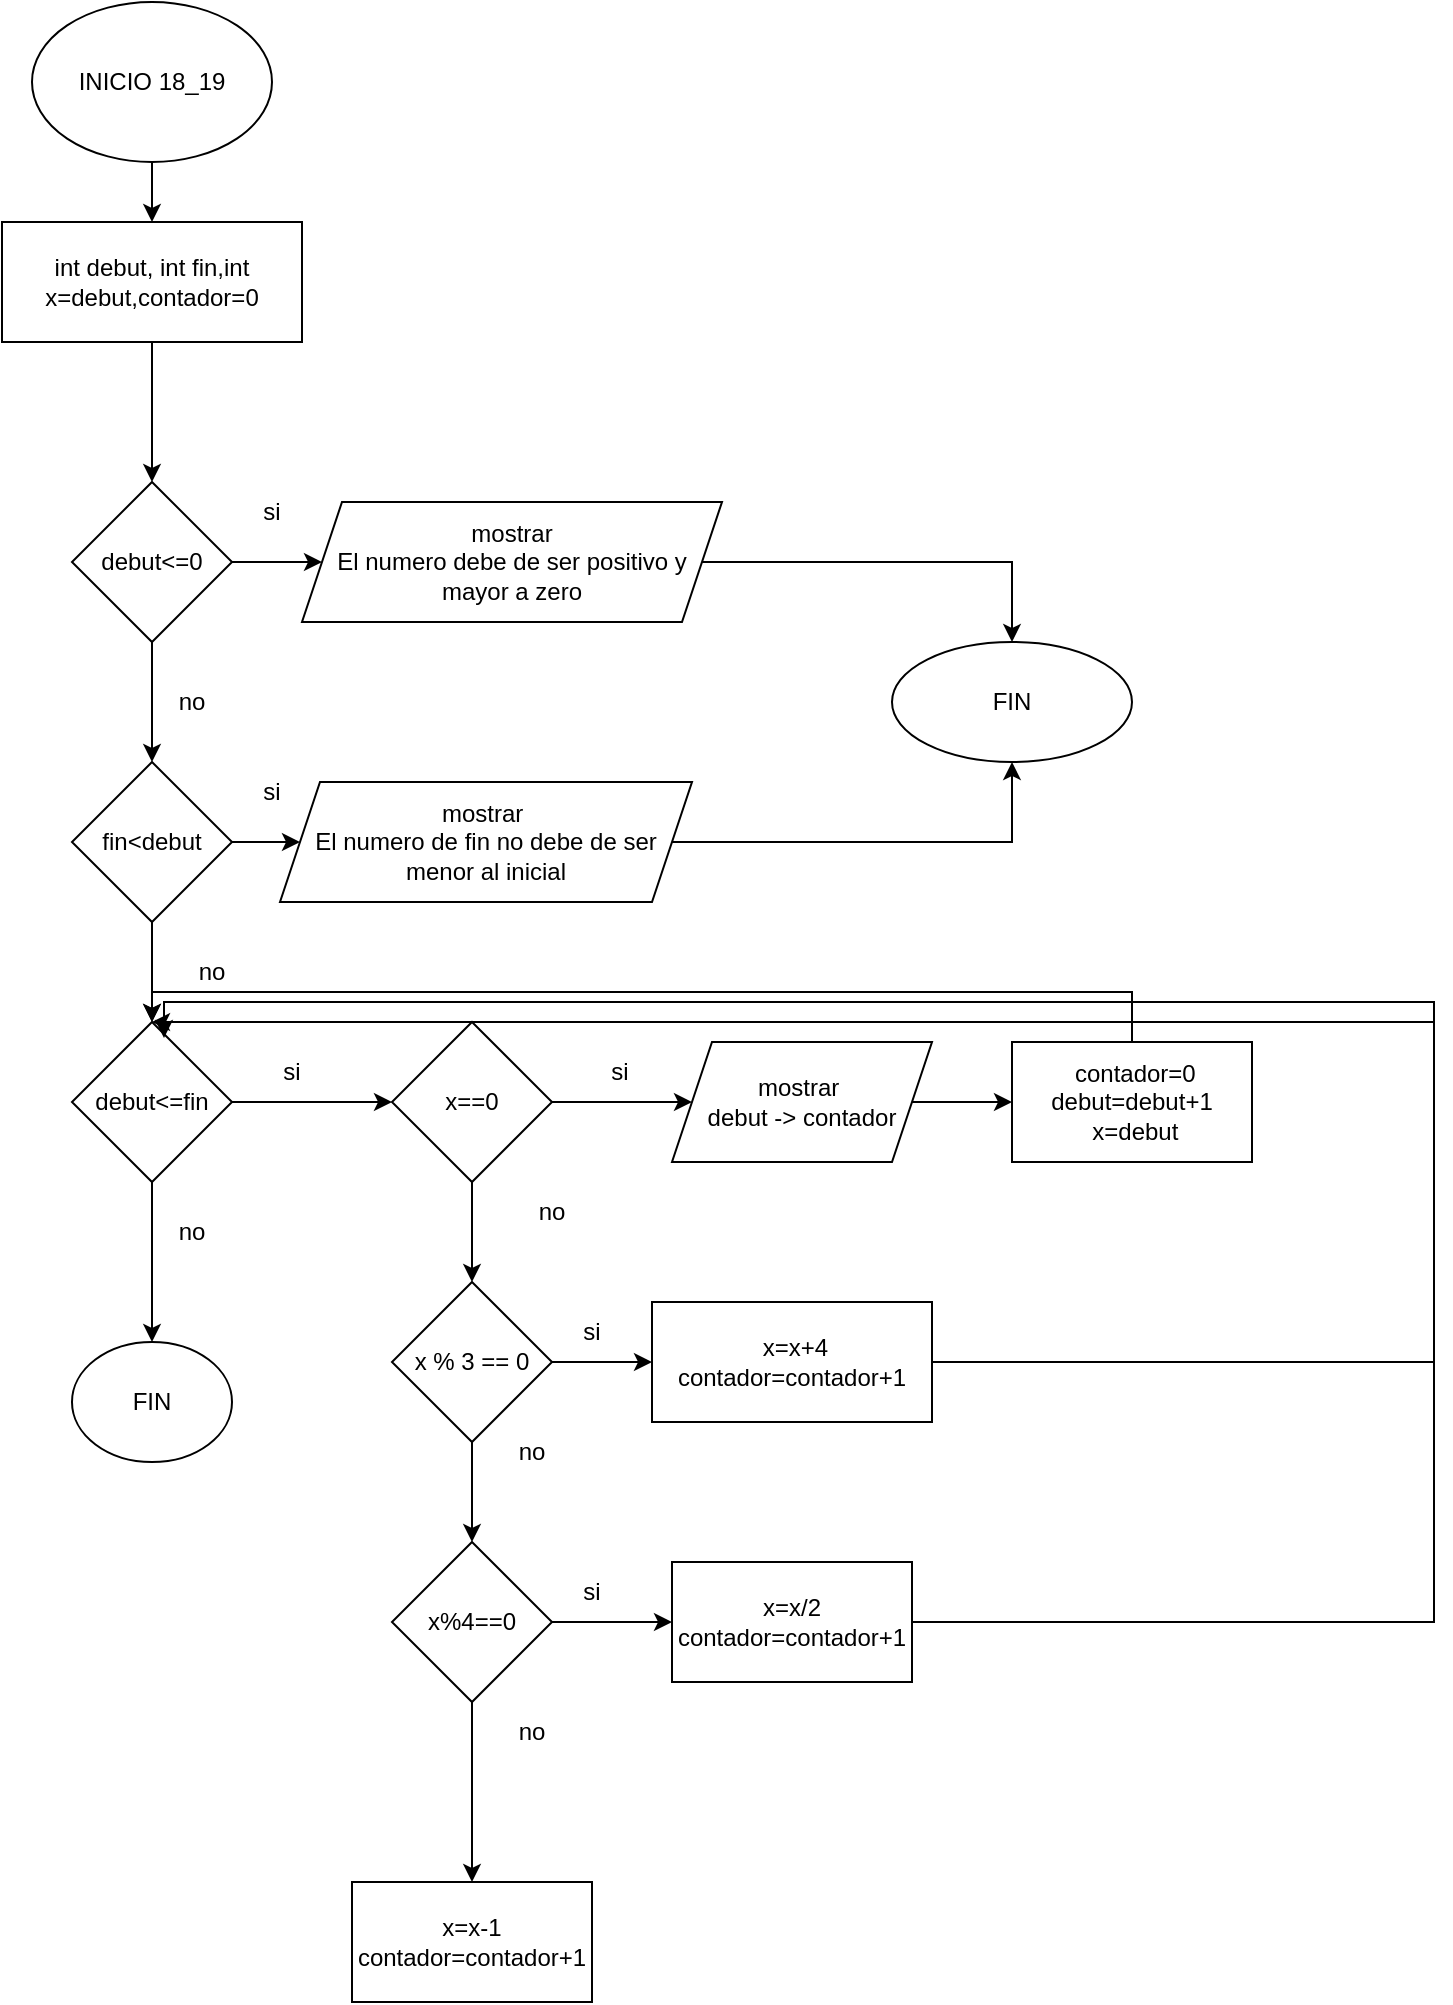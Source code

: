 <mxfile version="24.4.0" type="github">
  <diagram name="Página-1" id="Ei9_hkBRJ7mUx2qGigvX">
    <mxGraphModel dx="730" dy="775" grid="1" gridSize="10" guides="1" tooltips="1" connect="1" arrows="1" fold="1" page="1" pageScale="1" pageWidth="827" pageHeight="1169" math="0" shadow="0">
      <root>
        <mxCell id="0" />
        <mxCell id="1" parent="0" />
        <mxCell id="wLcH9RH19sQNDdShQnH_-3" value="" style="edgeStyle=orthogonalEdgeStyle;rounded=0;orthogonalLoop=1;jettySize=auto;html=1;" edge="1" parent="1" source="wLcH9RH19sQNDdShQnH_-1" target="wLcH9RH19sQNDdShQnH_-2">
          <mxGeometry relative="1" as="geometry" />
        </mxCell>
        <mxCell id="wLcH9RH19sQNDdShQnH_-1" value="INICIO 18_19" style="ellipse;whiteSpace=wrap;html=1;" vertex="1" parent="1">
          <mxGeometry x="90" y="30" width="120" height="80" as="geometry" />
        </mxCell>
        <mxCell id="wLcH9RH19sQNDdShQnH_-5" value="" style="edgeStyle=orthogonalEdgeStyle;rounded=0;orthogonalLoop=1;jettySize=auto;html=1;" edge="1" parent="1" source="wLcH9RH19sQNDdShQnH_-2" target="wLcH9RH19sQNDdShQnH_-4">
          <mxGeometry relative="1" as="geometry" />
        </mxCell>
        <mxCell id="wLcH9RH19sQNDdShQnH_-2" value="int debut, int fin,int x=debut,contador=0" style="whiteSpace=wrap;html=1;" vertex="1" parent="1">
          <mxGeometry x="75" y="140" width="150" height="60" as="geometry" />
        </mxCell>
        <mxCell id="wLcH9RH19sQNDdShQnH_-7" value="" style="edgeStyle=orthogonalEdgeStyle;rounded=0;orthogonalLoop=1;jettySize=auto;html=1;" edge="1" parent="1" source="wLcH9RH19sQNDdShQnH_-4" target="wLcH9RH19sQNDdShQnH_-6">
          <mxGeometry relative="1" as="geometry" />
        </mxCell>
        <mxCell id="wLcH9RH19sQNDdShQnH_-9" value="" style="edgeStyle=orthogonalEdgeStyle;rounded=0;orthogonalLoop=1;jettySize=auto;html=1;" edge="1" parent="1" source="wLcH9RH19sQNDdShQnH_-4" target="wLcH9RH19sQNDdShQnH_-8">
          <mxGeometry relative="1" as="geometry" />
        </mxCell>
        <mxCell id="wLcH9RH19sQNDdShQnH_-4" value="debut&amp;lt;=0" style="rhombus;whiteSpace=wrap;html=1;" vertex="1" parent="1">
          <mxGeometry x="110" y="270" width="80" height="80" as="geometry" />
        </mxCell>
        <mxCell id="wLcH9RH19sQNDdShQnH_-13" style="edgeStyle=orthogonalEdgeStyle;rounded=0;orthogonalLoop=1;jettySize=auto;html=1;entryX=0.5;entryY=0;entryDx=0;entryDy=0;" edge="1" parent="1" source="wLcH9RH19sQNDdShQnH_-6" target="wLcH9RH19sQNDdShQnH_-12">
          <mxGeometry relative="1" as="geometry" />
        </mxCell>
        <mxCell id="wLcH9RH19sQNDdShQnH_-6" value="mostrar&lt;div&gt;El numero debe de ser positivo y mayor a zero&lt;br&gt;&lt;/div&gt;" style="shape=parallelogram;perimeter=parallelogramPerimeter;whiteSpace=wrap;html=1;fixedSize=1;" vertex="1" parent="1">
          <mxGeometry x="225" y="280" width="210" height="60" as="geometry" />
        </mxCell>
        <mxCell id="wLcH9RH19sQNDdShQnH_-11" value="" style="edgeStyle=orthogonalEdgeStyle;rounded=0;orthogonalLoop=1;jettySize=auto;html=1;" edge="1" parent="1" source="wLcH9RH19sQNDdShQnH_-8" target="wLcH9RH19sQNDdShQnH_-10">
          <mxGeometry relative="1" as="geometry" />
        </mxCell>
        <mxCell id="wLcH9RH19sQNDdShQnH_-21" value="" style="edgeStyle=orthogonalEdgeStyle;rounded=0;orthogonalLoop=1;jettySize=auto;html=1;" edge="1" parent="1" source="wLcH9RH19sQNDdShQnH_-8" target="wLcH9RH19sQNDdShQnH_-20">
          <mxGeometry relative="1" as="geometry" />
        </mxCell>
        <mxCell id="wLcH9RH19sQNDdShQnH_-8" value="fin&amp;lt;debut" style="rhombus;whiteSpace=wrap;html=1;" vertex="1" parent="1">
          <mxGeometry x="110" y="410" width="80" height="80" as="geometry" />
        </mxCell>
        <mxCell id="wLcH9RH19sQNDdShQnH_-14" style="edgeStyle=orthogonalEdgeStyle;rounded=0;orthogonalLoop=1;jettySize=auto;html=1;" edge="1" parent="1" source="wLcH9RH19sQNDdShQnH_-10" target="wLcH9RH19sQNDdShQnH_-12">
          <mxGeometry relative="1" as="geometry" />
        </mxCell>
        <mxCell id="wLcH9RH19sQNDdShQnH_-10" value="mostrar&amp;nbsp;&lt;div&gt;El numero de fin no debe de ser menor al inicial&lt;br&gt;&lt;/div&gt;" style="shape=parallelogram;perimeter=parallelogramPerimeter;whiteSpace=wrap;html=1;fixedSize=1;" vertex="1" parent="1">
          <mxGeometry x="214" y="420" width="206" height="60" as="geometry" />
        </mxCell>
        <mxCell id="wLcH9RH19sQNDdShQnH_-12" value="FIN" style="ellipse;whiteSpace=wrap;html=1;" vertex="1" parent="1">
          <mxGeometry x="520" y="350" width="120" height="60" as="geometry" />
        </mxCell>
        <mxCell id="wLcH9RH19sQNDdShQnH_-15" value="si" style="text;html=1;align=center;verticalAlign=middle;whiteSpace=wrap;rounded=0;" vertex="1" parent="1">
          <mxGeometry x="180" y="270" width="60" height="30" as="geometry" />
        </mxCell>
        <mxCell id="wLcH9RH19sQNDdShQnH_-17" value="si" style="text;html=1;align=center;verticalAlign=middle;whiteSpace=wrap;rounded=0;" vertex="1" parent="1">
          <mxGeometry x="180" y="410" width="60" height="30" as="geometry" />
        </mxCell>
        <mxCell id="wLcH9RH19sQNDdShQnH_-18" value="no" style="text;html=1;align=center;verticalAlign=middle;whiteSpace=wrap;rounded=0;" vertex="1" parent="1">
          <mxGeometry x="140" y="365" width="60" height="30" as="geometry" />
        </mxCell>
        <mxCell id="wLcH9RH19sQNDdShQnH_-19" value="no" style="text;html=1;align=center;verticalAlign=middle;whiteSpace=wrap;rounded=0;" vertex="1" parent="1">
          <mxGeometry x="150" y="500" width="60" height="30" as="geometry" />
        </mxCell>
        <mxCell id="wLcH9RH19sQNDdShQnH_-23" value="" style="edgeStyle=orthogonalEdgeStyle;rounded=0;orthogonalLoop=1;jettySize=auto;html=1;" edge="1" parent="1" source="wLcH9RH19sQNDdShQnH_-20" target="wLcH9RH19sQNDdShQnH_-22">
          <mxGeometry relative="1" as="geometry" />
        </mxCell>
        <mxCell id="wLcH9RH19sQNDdShQnH_-51" value="" style="edgeStyle=orthogonalEdgeStyle;rounded=0;orthogonalLoop=1;jettySize=auto;html=1;" edge="1" parent="1" source="wLcH9RH19sQNDdShQnH_-20" target="wLcH9RH19sQNDdShQnH_-50">
          <mxGeometry relative="1" as="geometry" />
        </mxCell>
        <mxCell id="wLcH9RH19sQNDdShQnH_-20" value="debut&amp;lt;=fin" style="rhombus;whiteSpace=wrap;html=1;" vertex="1" parent="1">
          <mxGeometry x="110" y="540" width="80" height="80" as="geometry" />
        </mxCell>
        <mxCell id="wLcH9RH19sQNDdShQnH_-25" value="" style="edgeStyle=orthogonalEdgeStyle;rounded=0;orthogonalLoop=1;jettySize=auto;html=1;" edge="1" parent="1" source="wLcH9RH19sQNDdShQnH_-22" target="wLcH9RH19sQNDdShQnH_-24">
          <mxGeometry relative="1" as="geometry" />
        </mxCell>
        <mxCell id="wLcH9RH19sQNDdShQnH_-27" value="" style="edgeStyle=orthogonalEdgeStyle;rounded=0;orthogonalLoop=1;jettySize=auto;html=1;" edge="1" parent="1" source="wLcH9RH19sQNDdShQnH_-22" target="wLcH9RH19sQNDdShQnH_-26">
          <mxGeometry relative="1" as="geometry" />
        </mxCell>
        <mxCell id="wLcH9RH19sQNDdShQnH_-22" value="x==0" style="rhombus;whiteSpace=wrap;html=1;" vertex="1" parent="1">
          <mxGeometry x="270" y="540" width="80" height="80" as="geometry" />
        </mxCell>
        <mxCell id="wLcH9RH19sQNDdShQnH_-29" value="" style="edgeStyle=orthogonalEdgeStyle;rounded=0;orthogonalLoop=1;jettySize=auto;html=1;" edge="1" parent="1" source="wLcH9RH19sQNDdShQnH_-24" target="wLcH9RH19sQNDdShQnH_-28">
          <mxGeometry relative="1" as="geometry" />
        </mxCell>
        <mxCell id="wLcH9RH19sQNDdShQnH_-24" value="mostrar&amp;nbsp;&lt;div&gt;debut -&amp;gt; contador&lt;/div&gt;" style="shape=parallelogram;perimeter=parallelogramPerimeter;whiteSpace=wrap;html=1;fixedSize=1;" vertex="1" parent="1">
          <mxGeometry x="410" y="550" width="130" height="60" as="geometry" />
        </mxCell>
        <mxCell id="wLcH9RH19sQNDdShQnH_-35" value="" style="edgeStyle=orthogonalEdgeStyle;rounded=0;orthogonalLoop=1;jettySize=auto;html=1;" edge="1" parent="1" source="wLcH9RH19sQNDdShQnH_-26" target="wLcH9RH19sQNDdShQnH_-34">
          <mxGeometry relative="1" as="geometry" />
        </mxCell>
        <mxCell id="wLcH9RH19sQNDdShQnH_-37" value="" style="edgeStyle=orthogonalEdgeStyle;rounded=0;orthogonalLoop=1;jettySize=auto;html=1;" edge="1" parent="1" source="wLcH9RH19sQNDdShQnH_-26" target="wLcH9RH19sQNDdShQnH_-36">
          <mxGeometry relative="1" as="geometry" />
        </mxCell>
        <mxCell id="wLcH9RH19sQNDdShQnH_-26" value="x % 3 == 0" style="rhombus;whiteSpace=wrap;html=1;" vertex="1" parent="1">
          <mxGeometry x="270" y="670" width="80" height="80" as="geometry" />
        </mxCell>
        <mxCell id="wLcH9RH19sQNDdShQnH_-32" style="edgeStyle=orthogonalEdgeStyle;rounded=0;orthogonalLoop=1;jettySize=auto;html=1;entryX=0.5;entryY=0;entryDx=0;entryDy=0;" edge="1" parent="1" source="wLcH9RH19sQNDdShQnH_-28" target="wLcH9RH19sQNDdShQnH_-20">
          <mxGeometry relative="1" as="geometry">
            <mxPoint x="640" y="500" as="targetPoint" />
            <Array as="points">
              <mxPoint x="640" y="525" />
              <mxPoint x="150" y="525" />
            </Array>
          </mxGeometry>
        </mxCell>
        <mxCell id="wLcH9RH19sQNDdShQnH_-28" value="&amp;nbsp;contador=0&lt;div&gt;debut=debut+1&lt;br&gt;&lt;/div&gt;&lt;div&gt;&amp;nbsp;x=debut&lt;br&gt;&lt;/div&gt;" style="whiteSpace=wrap;html=1;" vertex="1" parent="1">
          <mxGeometry x="580" y="550" width="120" height="60" as="geometry" />
        </mxCell>
        <mxCell id="wLcH9RH19sQNDdShQnH_-30" value="si" style="text;html=1;align=center;verticalAlign=middle;whiteSpace=wrap;rounded=0;" vertex="1" parent="1">
          <mxGeometry x="353.5" y="550" width="60" height="30" as="geometry" />
        </mxCell>
        <mxCell id="wLcH9RH19sQNDdShQnH_-31" value="no" style="text;html=1;align=center;verticalAlign=middle;whiteSpace=wrap;rounded=0;" vertex="1" parent="1">
          <mxGeometry x="320" y="620" width="60" height="30" as="geometry" />
        </mxCell>
        <mxCell id="wLcH9RH19sQNDdShQnH_-53" style="edgeStyle=orthogonalEdgeStyle;rounded=0;orthogonalLoop=1;jettySize=auto;html=1;entryX=0.5;entryY=0;entryDx=0;entryDy=0;" edge="1" parent="1" source="wLcH9RH19sQNDdShQnH_-34" target="wLcH9RH19sQNDdShQnH_-20">
          <mxGeometry relative="1" as="geometry">
            <mxPoint x="790" y="510" as="targetPoint" />
            <Array as="points">
              <mxPoint x="791" y="710" />
              <mxPoint x="791" y="540" />
            </Array>
          </mxGeometry>
        </mxCell>
        <mxCell id="wLcH9RH19sQNDdShQnH_-34" value="&amp;nbsp;x=x+4&lt;div&gt;contador=contador+1&lt;br&gt;&lt;/div&gt;" style="whiteSpace=wrap;html=1;" vertex="1" parent="1">
          <mxGeometry x="400" y="680" width="140" height="60" as="geometry" />
        </mxCell>
        <mxCell id="wLcH9RH19sQNDdShQnH_-39" value="" style="edgeStyle=orthogonalEdgeStyle;rounded=0;orthogonalLoop=1;jettySize=auto;html=1;" edge="1" parent="1" source="wLcH9RH19sQNDdShQnH_-36" target="wLcH9RH19sQNDdShQnH_-38">
          <mxGeometry relative="1" as="geometry" />
        </mxCell>
        <mxCell id="wLcH9RH19sQNDdShQnH_-41" value="" style="edgeStyle=orthogonalEdgeStyle;rounded=0;orthogonalLoop=1;jettySize=auto;html=1;" edge="1" parent="1" source="wLcH9RH19sQNDdShQnH_-36" target="wLcH9RH19sQNDdShQnH_-40">
          <mxGeometry relative="1" as="geometry" />
        </mxCell>
        <mxCell id="wLcH9RH19sQNDdShQnH_-36" value="x%4==0" style="rhombus;whiteSpace=wrap;html=1;" vertex="1" parent="1">
          <mxGeometry x="270" y="800" width="80" height="80" as="geometry" />
        </mxCell>
        <mxCell id="wLcH9RH19sQNDdShQnH_-54" style="edgeStyle=orthogonalEdgeStyle;rounded=0;orthogonalLoop=1;jettySize=auto;html=1;entryX=0.575;entryY=0.1;entryDx=0;entryDy=0;entryPerimeter=0;" edge="1" parent="1" source="wLcH9RH19sQNDdShQnH_-38" target="wLcH9RH19sQNDdShQnH_-20">
          <mxGeometry relative="1" as="geometry">
            <mxPoint x="790" y="520" as="targetPoint" />
            <Array as="points">
              <mxPoint x="791" y="840" />
              <mxPoint x="791" y="530" />
              <mxPoint x="156" y="530" />
            </Array>
          </mxGeometry>
        </mxCell>
        <mxCell id="wLcH9RH19sQNDdShQnH_-38" value="x=x/2&lt;div&gt;contador=contador+1&lt;br&gt;&lt;/div&gt;" style="whiteSpace=wrap;html=1;" vertex="1" parent="1">
          <mxGeometry x="410" y="810" width="120" height="60" as="geometry" />
        </mxCell>
        <mxCell id="wLcH9RH19sQNDdShQnH_-40" value="x=x-1&lt;div&gt;contador=contador+1&lt;br&gt;&lt;/div&gt;" style="whiteSpace=wrap;html=1;" vertex="1" parent="1">
          <mxGeometry x="250" y="970" width="120" height="60" as="geometry" />
        </mxCell>
        <mxCell id="wLcH9RH19sQNDdShQnH_-45" value="no" style="text;html=1;align=center;verticalAlign=middle;whiteSpace=wrap;rounded=0;" vertex="1" parent="1">
          <mxGeometry x="310" y="740" width="60" height="30" as="geometry" />
        </mxCell>
        <mxCell id="wLcH9RH19sQNDdShQnH_-46" value="no" style="text;html=1;align=center;verticalAlign=middle;whiteSpace=wrap;rounded=0;" vertex="1" parent="1">
          <mxGeometry x="310" y="880" width="60" height="30" as="geometry" />
        </mxCell>
        <mxCell id="wLcH9RH19sQNDdShQnH_-47" value="si" style="text;html=1;align=center;verticalAlign=middle;whiteSpace=wrap;rounded=0;" vertex="1" parent="1">
          <mxGeometry x="340" y="680" width="60" height="30" as="geometry" />
        </mxCell>
        <mxCell id="wLcH9RH19sQNDdShQnH_-48" value="si" style="text;html=1;align=center;verticalAlign=middle;whiteSpace=wrap;rounded=0;" vertex="1" parent="1">
          <mxGeometry x="340" y="810" width="60" height="30" as="geometry" />
        </mxCell>
        <mxCell id="wLcH9RH19sQNDdShQnH_-49" value="si" style="text;html=1;align=center;verticalAlign=middle;whiteSpace=wrap;rounded=0;" vertex="1" parent="1">
          <mxGeometry x="190" y="550" width="60" height="30" as="geometry" />
        </mxCell>
        <mxCell id="wLcH9RH19sQNDdShQnH_-50" value="FIN" style="ellipse;whiteSpace=wrap;html=1;" vertex="1" parent="1">
          <mxGeometry x="110" y="700" width="80" height="60" as="geometry" />
        </mxCell>
        <mxCell id="wLcH9RH19sQNDdShQnH_-52" value="no" style="text;html=1;align=center;verticalAlign=middle;whiteSpace=wrap;rounded=0;" vertex="1" parent="1">
          <mxGeometry x="140" y="630" width="60" height="30" as="geometry" />
        </mxCell>
      </root>
    </mxGraphModel>
  </diagram>
</mxfile>
